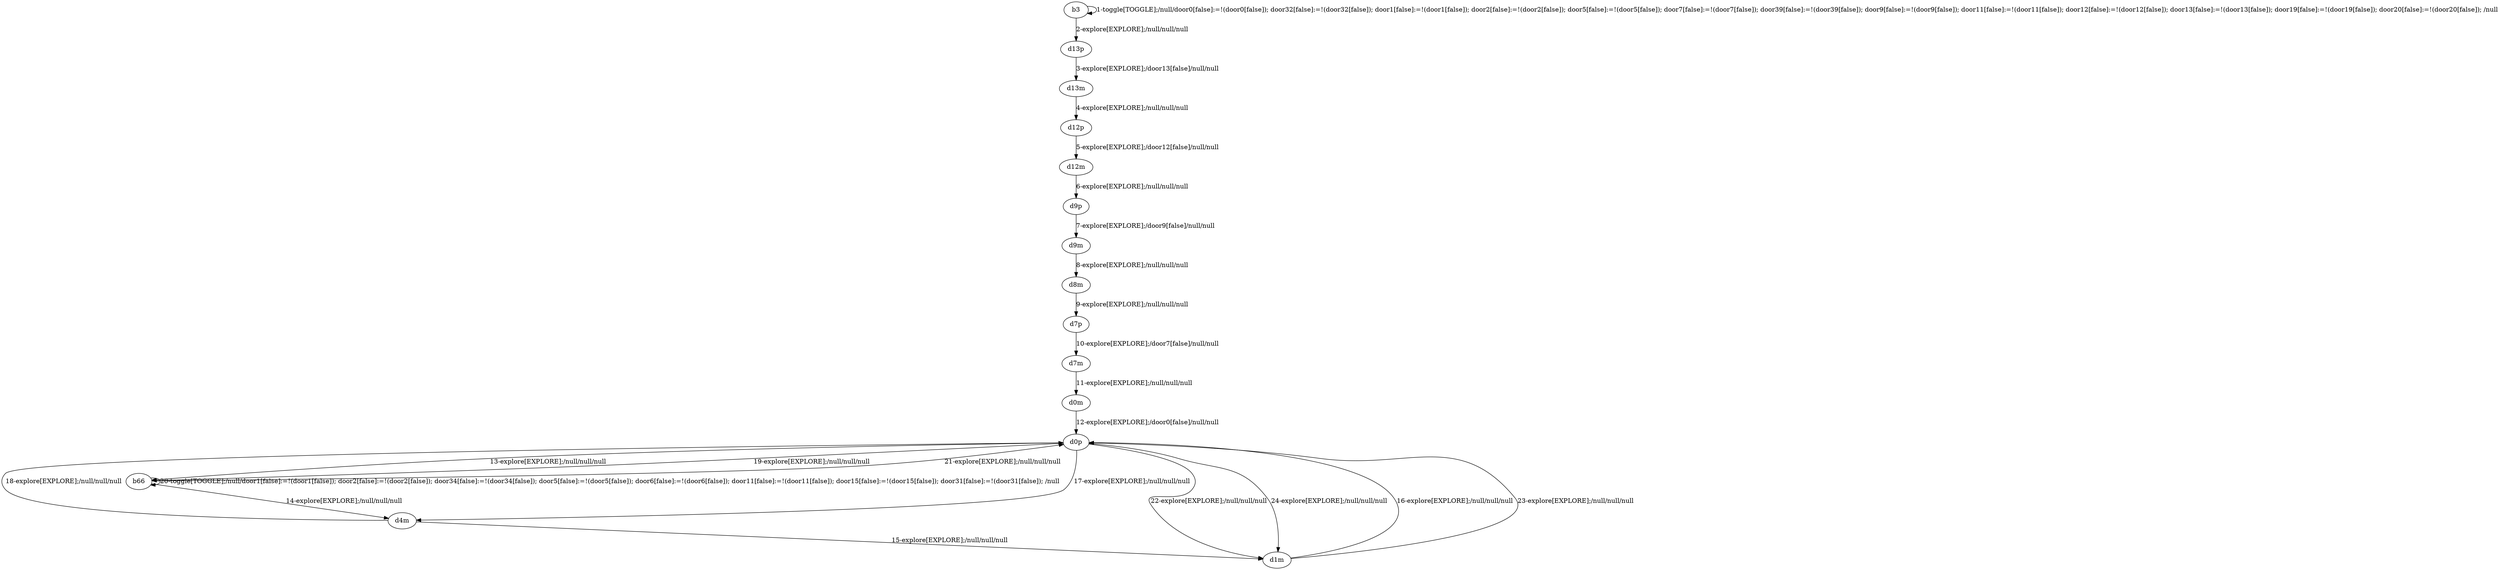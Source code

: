 # Total number of goals covered by this test: 2
# d1m --> d0p
# b66 --> d0p

digraph g {
"b3" -> "b3" [label = "1-toggle[TOGGLE];/null/door0[false]:=!(door0[false]); door32[false]:=!(door32[false]); door1[false]:=!(door1[false]); door2[false]:=!(door2[false]); door5[false]:=!(door5[false]); door7[false]:=!(door7[false]); door39[false]:=!(door39[false]); door9[false]:=!(door9[false]); door11[false]:=!(door11[false]); door12[false]:=!(door12[false]); door13[false]:=!(door13[false]); door19[false]:=!(door19[false]); door20[false]:=!(door20[false]); /null"];
"b3" -> "d13p" [label = "2-explore[EXPLORE];/null/null/null"];
"d13p" -> "d13m" [label = "3-explore[EXPLORE];/door13[false]/null/null"];
"d13m" -> "d12p" [label = "4-explore[EXPLORE];/null/null/null"];
"d12p" -> "d12m" [label = "5-explore[EXPLORE];/door12[false]/null/null"];
"d12m" -> "d9p" [label = "6-explore[EXPLORE];/null/null/null"];
"d9p" -> "d9m" [label = "7-explore[EXPLORE];/door9[false]/null/null"];
"d9m" -> "d8m" [label = "8-explore[EXPLORE];/null/null/null"];
"d8m" -> "d7p" [label = "9-explore[EXPLORE];/null/null/null"];
"d7p" -> "d7m" [label = "10-explore[EXPLORE];/door7[false]/null/null"];
"d7m" -> "d0m" [label = "11-explore[EXPLORE];/null/null/null"];
"d0m" -> "d0p" [label = "12-explore[EXPLORE];/door0[false]/null/null"];
"d0p" -> "b66" [label = "13-explore[EXPLORE];/null/null/null"];
"b66" -> "d4m" [label = "14-explore[EXPLORE];/null/null/null"];
"d4m" -> "d1m" [label = "15-explore[EXPLORE];/null/null/null"];
"d1m" -> "d0p" [label = "16-explore[EXPLORE];/null/null/null"];
"d0p" -> "d4m" [label = "17-explore[EXPLORE];/null/null/null"];
"d4m" -> "d0p" [label = "18-explore[EXPLORE];/null/null/null"];
"d0p" -> "b66" [label = "19-explore[EXPLORE];/null/null/null"];
"b66" -> "b66" [label = "20-toggle[TOGGLE];/null/door1[false]:=!(door1[false]); door2[false]:=!(door2[false]); door34[false]:=!(door34[false]); door5[false]:=!(door5[false]); door6[false]:=!(door6[false]); door11[false]:=!(door11[false]); door15[false]:=!(door15[false]); door31[false]:=!(door31[false]); /null"];
"b66" -> "d0p" [label = "21-explore[EXPLORE];/null/null/null"];
"d0p" -> "d1m" [label = "22-explore[EXPLORE];/null/null/null"];
"d1m" -> "d0p" [label = "23-explore[EXPLORE];/null/null/null"];
"d0p" -> "d1m" [label = "24-explore[EXPLORE];/null/null/null"];
}